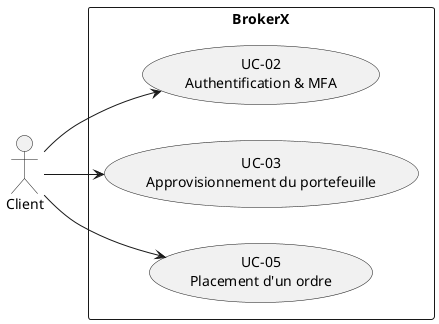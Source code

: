@startuml
left to right direction
actor Client as C

rectangle BrokerX {
  usecase "UC-02\nAuthentification & MFA" as UC02
  usecase "UC-03\nApprovisionnement du portefeuille" as UC03
  usecase "UC-05\nPlacement d'un ordre" as UC05
}

C --> UC02
C --> UC03
C --> UC05
@enduml
